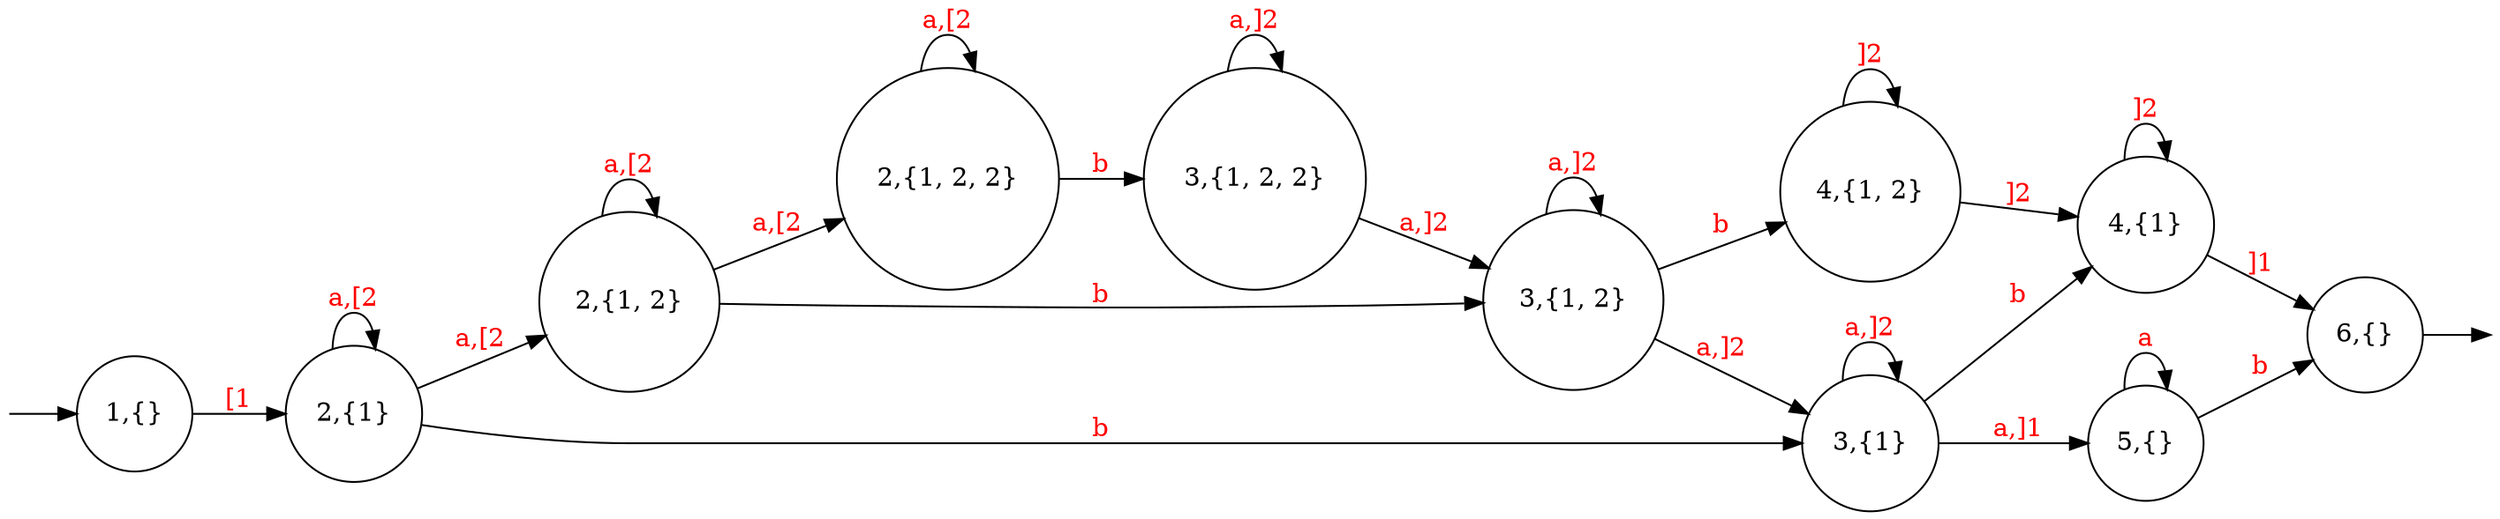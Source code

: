 digraph {
        node [shape=circle];
        Q0 [style=invisible, height=0, width=0, fixedsize=true];
        Q1 [style=invisible, height=0, width=0, fixedsize=true];
        rankdir = "LR";

        Q0 -> "1,{}";
        "6,{}" -> Q1;
        "2,{1}" -> "2,{1, 2}" [ label="a,[2", fontcolor=red];
        "4,{1, 2}" -> "4,{1}" [ label="]2", fontcolor=red];
        "2,{1, 2}" -> "2,{1, 2, 2}" [ label="a,[2", fontcolor=red];
        "3,{1, 2, 2}" -> "3,{1, 2}" [ label="a,]2", fontcolor=red];
        "5,{}" -> "6,{}" [ label="b", fontcolor=red];
        "2,{1}" -> "3,{1}" [ label="b", fontcolor=red];
        "3,{1, 2}" -> "4,{1, 2}" [ label="b", fontcolor=red];
        "1,{}" -> "2,{1}" [ label="[1", fontcolor=red];
        "3,{1, 2}" -> "3,{1}" [ label="a,]2", fontcolor=red];
        "5,{}" -> "5,{}" [ label="a", fontcolor=red];
        "4,{1}" -> "6,{}" [ label="]1", fontcolor=red];
        "2,{1, 2, 2}" -> "3,{1, 2, 2}" [ label="b", fontcolor=red];
        "3,{1}" -> "4,{1}" [ label="b", fontcolor=red];
        "3,{1}" -> "5,{}" [ label="a,]1", fontcolor=red];
        "2,{1, 2}" -> "3,{1, 2}" [ label="b", fontcolor=red];
        "2,{1}" -> "2,{1}" [ label="a,[2", fontcolor=red];
        "4,{1}" -> "4,{1}" [ label="]2", fontcolor=red];
        "2,{1, 2}" -> "2,{1, 2}" [ label="a,[2", fontcolor=red];
        "4,{1, 2}" -> "4,{1, 2}" [ label="]2", fontcolor=red];
        "3,{1}" -> "3,{1}" [ label="a,]2", fontcolor=red];
        "3,{1, 2}" -> "3,{1, 2}" [ label="a,]2", fontcolor=red];
        "2,{1, 2, 2}" -> "2,{1, 2, 2}" [ label="a,[2", fontcolor=red];
        "3,{1, 2, 2}" -> "3,{1, 2, 2}" [ label="a,]2", fontcolor=red];
}